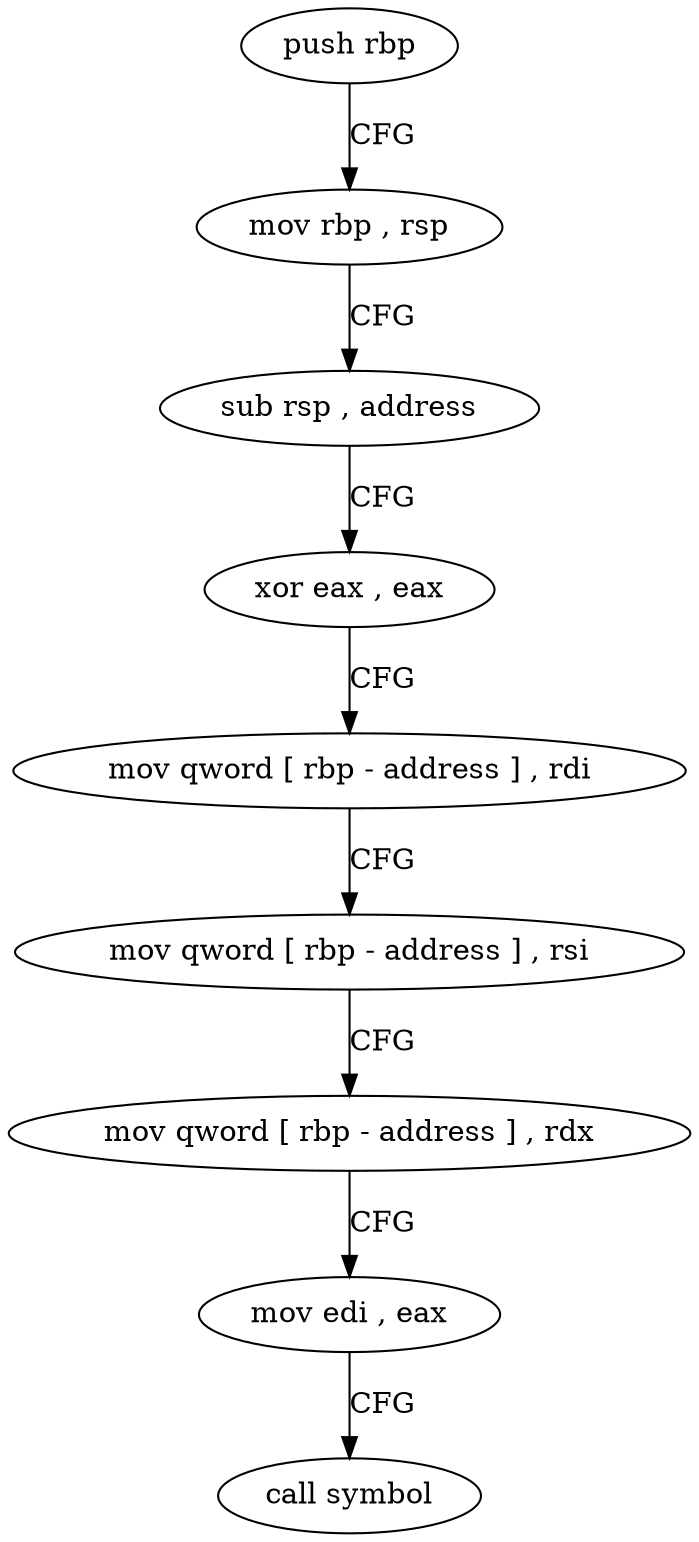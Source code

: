 digraph "func" {
"4279616" [label = "push rbp" ]
"4279617" [label = "mov rbp , rsp" ]
"4279620" [label = "sub rsp , address" ]
"4279624" [label = "xor eax , eax" ]
"4279626" [label = "mov qword [ rbp - address ] , rdi" ]
"4279630" [label = "mov qword [ rbp - address ] , rsi" ]
"4279634" [label = "mov qword [ rbp - address ] , rdx" ]
"4279638" [label = "mov edi , eax" ]
"4279640" [label = "call symbol" ]
"4279616" -> "4279617" [ label = "CFG" ]
"4279617" -> "4279620" [ label = "CFG" ]
"4279620" -> "4279624" [ label = "CFG" ]
"4279624" -> "4279626" [ label = "CFG" ]
"4279626" -> "4279630" [ label = "CFG" ]
"4279630" -> "4279634" [ label = "CFG" ]
"4279634" -> "4279638" [ label = "CFG" ]
"4279638" -> "4279640" [ label = "CFG" ]
}
